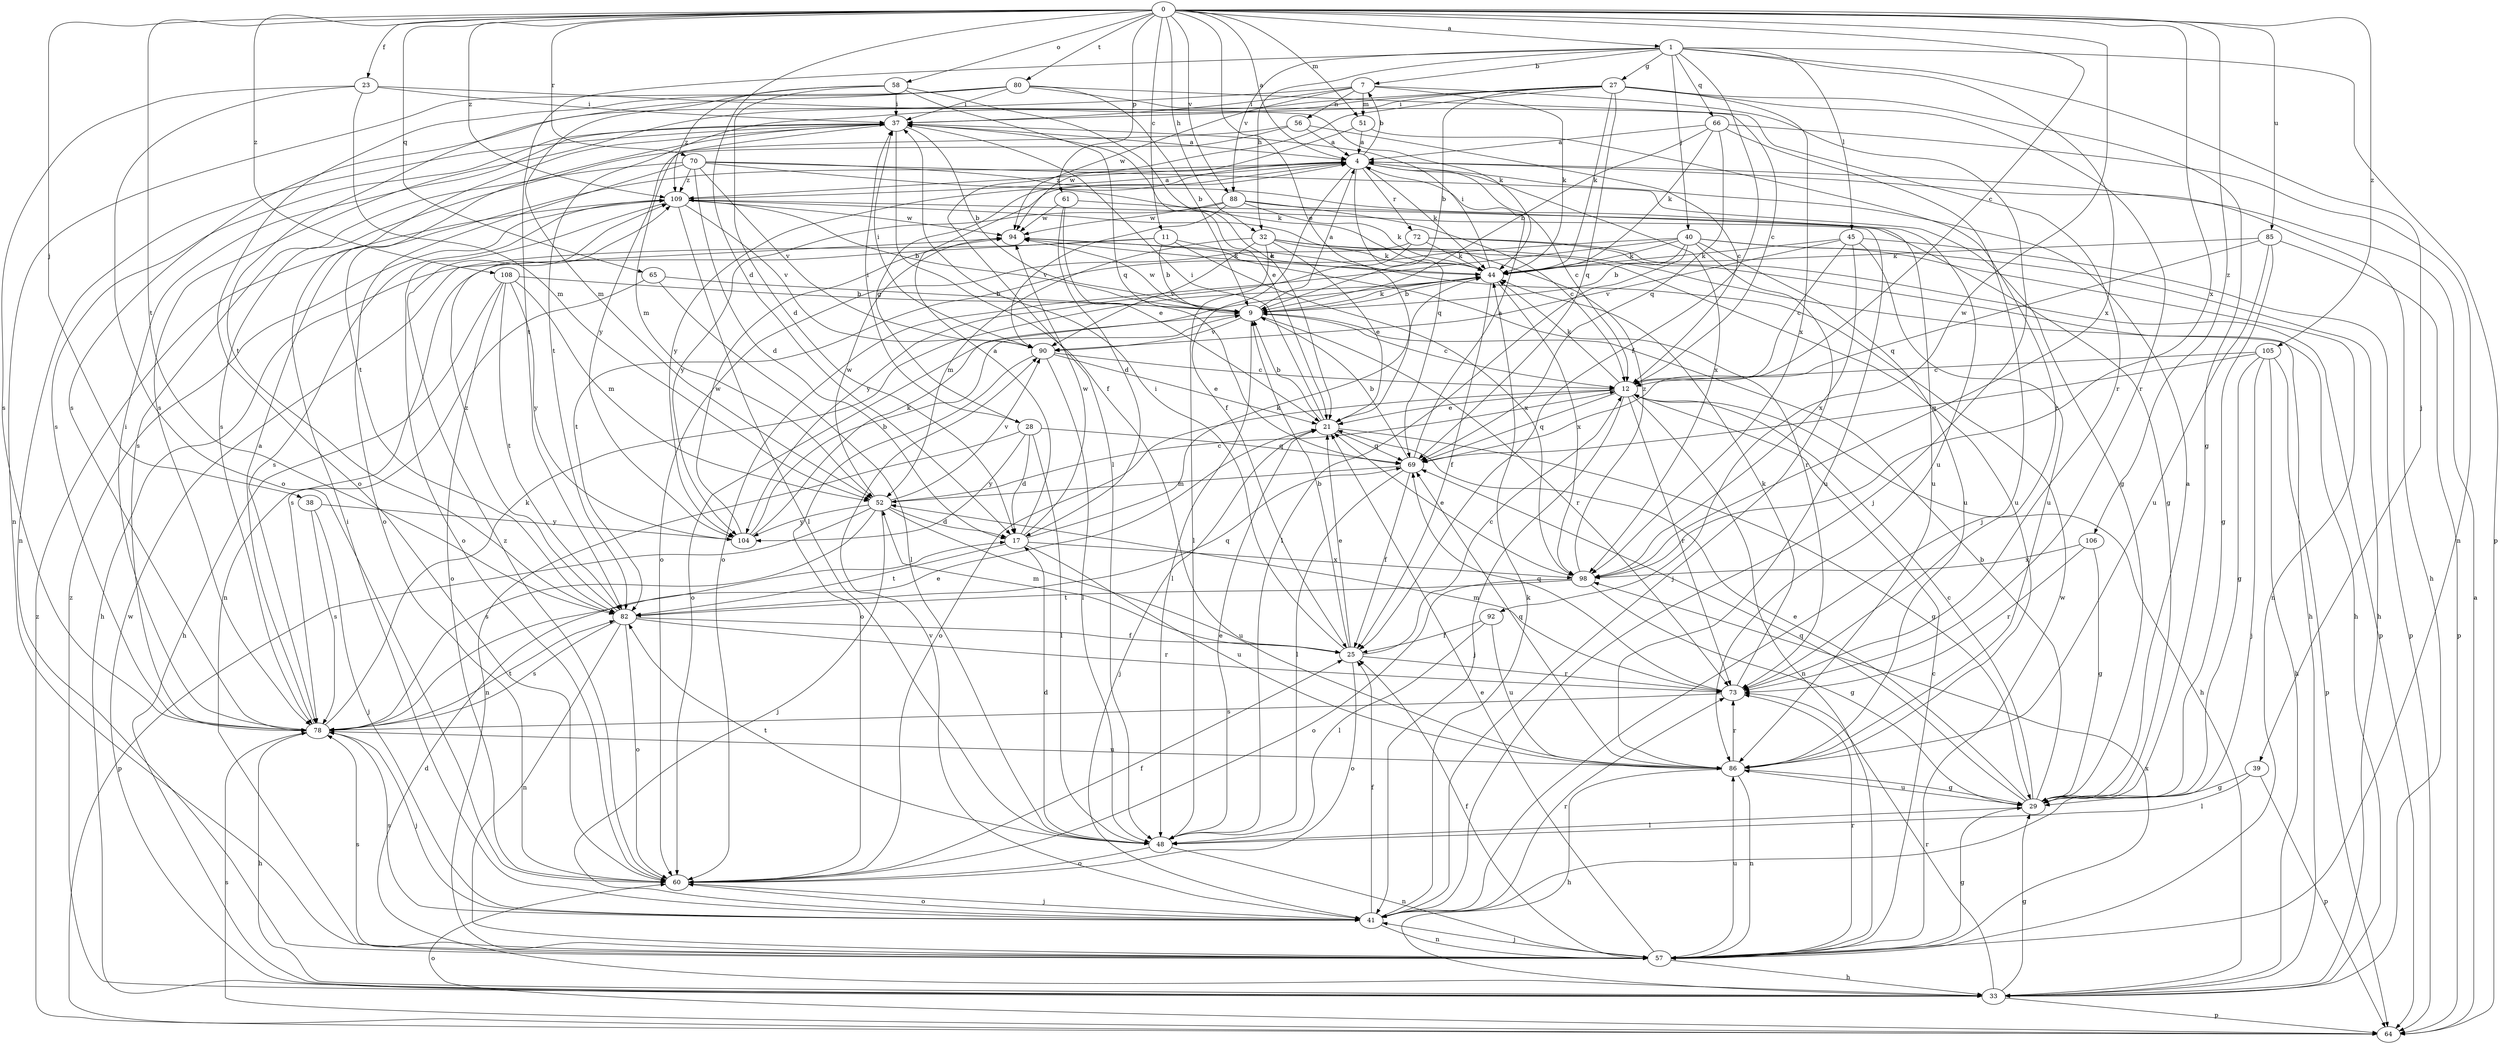 strict digraph  {
0;
1;
4;
7;
9;
11;
12;
17;
21;
23;
25;
27;
28;
29;
32;
33;
37;
38;
39;
40;
41;
44;
45;
48;
51;
52;
56;
57;
58;
60;
61;
64;
65;
66;
69;
70;
72;
73;
78;
80;
82;
85;
86;
88;
90;
92;
94;
98;
104;
105;
106;
108;
109;
0 -> 1  [label=a];
0 -> 4  [label=a];
0 -> 11  [label=c];
0 -> 12  [label=c];
0 -> 17  [label=d];
0 -> 21  [label=e];
0 -> 23  [label=f];
0 -> 32  [label=h];
0 -> 38  [label=j];
0 -> 51  [label=m];
0 -> 58  [label=o];
0 -> 61  [label=p];
0 -> 65  [label=q];
0 -> 70  [label=r];
0 -> 80  [label=t];
0 -> 82  [label=t];
0 -> 85  [label=u];
0 -> 88  [label=v];
0 -> 92  [label=w];
0 -> 98  [label=x];
0 -> 105  [label=z];
0 -> 106  [label=z];
0 -> 108  [label=z];
0 -> 109  [label=z];
1 -> 7  [label=b];
1 -> 25  [label=f];
1 -> 27  [label=g];
1 -> 32  [label=h];
1 -> 39  [label=j];
1 -> 40  [label=j];
1 -> 45  [label=l];
1 -> 64  [label=p];
1 -> 66  [label=q];
1 -> 82  [label=t];
1 -> 88  [label=v];
1 -> 98  [label=x];
4 -> 7  [label=b];
4 -> 12  [label=c];
4 -> 25  [label=f];
4 -> 28  [label=g];
4 -> 33  [label=h];
4 -> 44  [label=k];
4 -> 69  [label=q];
4 -> 72  [label=r];
4 -> 98  [label=x];
4 -> 104  [label=y];
4 -> 109  [label=z];
7 -> 37  [label=i];
7 -> 41  [label=j];
7 -> 44  [label=k];
7 -> 51  [label=m];
7 -> 56  [label=n];
7 -> 78  [label=s];
7 -> 94  [label=w];
9 -> 4  [label=a];
9 -> 12  [label=c];
9 -> 44  [label=k];
9 -> 48  [label=l];
9 -> 60  [label=o];
9 -> 73  [label=r];
9 -> 90  [label=v];
9 -> 94  [label=w];
11 -> 9  [label=b];
11 -> 33  [label=h];
11 -> 44  [label=k];
11 -> 57  [label=n];
11 -> 98  [label=x];
12 -> 21  [label=e];
12 -> 33  [label=h];
12 -> 41  [label=j];
12 -> 44  [label=k];
12 -> 57  [label=n];
12 -> 60  [label=o];
12 -> 69  [label=q];
12 -> 73  [label=r];
17 -> 4  [label=a];
17 -> 44  [label=k];
17 -> 82  [label=t];
17 -> 86  [label=u];
17 -> 94  [label=w];
17 -> 98  [label=x];
21 -> 9  [label=b];
21 -> 29  [label=g];
21 -> 37  [label=i];
21 -> 41  [label=j];
21 -> 69  [label=q];
23 -> 37  [label=i];
23 -> 44  [label=k];
23 -> 52  [label=m];
23 -> 60  [label=o];
23 -> 78  [label=s];
25 -> 9  [label=b];
25 -> 12  [label=c];
25 -> 21  [label=e];
25 -> 37  [label=i];
25 -> 52  [label=m];
25 -> 60  [label=o];
25 -> 73  [label=r];
27 -> 9  [label=b];
27 -> 29  [label=g];
27 -> 37  [label=i];
27 -> 44  [label=k];
27 -> 48  [label=l];
27 -> 69  [label=q];
27 -> 73  [label=r];
27 -> 78  [label=s];
27 -> 82  [label=t];
27 -> 98  [label=x];
28 -> 17  [label=d];
28 -> 37  [label=i];
28 -> 48  [label=l];
28 -> 57  [label=n];
28 -> 69  [label=q];
28 -> 104  [label=y];
29 -> 4  [label=a];
29 -> 9  [label=b];
29 -> 12  [label=c];
29 -> 21  [label=e];
29 -> 48  [label=l];
29 -> 69  [label=q];
29 -> 86  [label=u];
32 -> 21  [label=e];
32 -> 33  [label=h];
32 -> 44  [label=k];
32 -> 48  [label=l];
32 -> 52  [label=m];
32 -> 86  [label=u];
32 -> 90  [label=v];
33 -> 17  [label=d];
33 -> 29  [label=g];
33 -> 64  [label=p];
33 -> 73  [label=r];
33 -> 94  [label=w];
33 -> 109  [label=z];
37 -> 4  [label=a];
37 -> 9  [label=b];
37 -> 21  [label=e];
37 -> 25  [label=f];
37 -> 52  [label=m];
37 -> 57  [label=n];
37 -> 78  [label=s];
37 -> 82  [label=t];
38 -> 41  [label=j];
38 -> 78  [label=s];
38 -> 104  [label=y];
39 -> 29  [label=g];
39 -> 48  [label=l];
39 -> 64  [label=p];
40 -> 9  [label=b];
40 -> 33  [label=h];
40 -> 41  [label=j];
40 -> 44  [label=k];
40 -> 48  [label=l];
40 -> 57  [label=n];
40 -> 60  [label=o];
40 -> 82  [label=t];
40 -> 86  [label=u];
41 -> 25  [label=f];
41 -> 37  [label=i];
41 -> 44  [label=k];
41 -> 57  [label=n];
41 -> 60  [label=o];
41 -> 73  [label=r];
41 -> 78  [label=s];
41 -> 90  [label=v];
44 -> 9  [label=b];
44 -> 25  [label=f];
44 -> 37  [label=i];
44 -> 98  [label=x];
45 -> 12  [label=c];
45 -> 44  [label=k];
45 -> 64  [label=p];
45 -> 86  [label=u];
45 -> 90  [label=v];
45 -> 98  [label=x];
48 -> 17  [label=d];
48 -> 21  [label=e];
48 -> 57  [label=n];
48 -> 60  [label=o];
48 -> 82  [label=t];
51 -> 4  [label=a];
51 -> 73  [label=r];
51 -> 94  [label=w];
52 -> 12  [label=c];
52 -> 17  [label=d];
52 -> 41  [label=j];
52 -> 64  [label=p];
52 -> 78  [label=s];
52 -> 86  [label=u];
52 -> 90  [label=v];
52 -> 94  [label=w];
52 -> 104  [label=y];
56 -> 4  [label=a];
56 -> 12  [label=c];
56 -> 78  [label=s];
56 -> 104  [label=y];
57 -> 12  [label=c];
57 -> 21  [label=e];
57 -> 25  [label=f];
57 -> 29  [label=g];
57 -> 33  [label=h];
57 -> 41  [label=j];
57 -> 73  [label=r];
57 -> 78  [label=s];
57 -> 86  [label=u];
57 -> 94  [label=w];
57 -> 98  [label=x];
58 -> 17  [label=d];
58 -> 21  [label=e];
58 -> 37  [label=i];
58 -> 52  [label=m];
58 -> 69  [label=q];
58 -> 109  [label=z];
60 -> 25  [label=f];
60 -> 41  [label=j];
60 -> 109  [label=z];
61 -> 17  [label=d];
61 -> 21  [label=e];
61 -> 29  [label=g];
61 -> 94  [label=w];
64 -> 4  [label=a];
64 -> 60  [label=o];
64 -> 78  [label=s];
64 -> 109  [label=z];
65 -> 9  [label=b];
65 -> 48  [label=l];
65 -> 78  [label=s];
66 -> 4  [label=a];
66 -> 9  [label=b];
66 -> 41  [label=j];
66 -> 44  [label=k];
66 -> 57  [label=n];
66 -> 69  [label=q];
69 -> 4  [label=a];
69 -> 9  [label=b];
69 -> 25  [label=f];
69 -> 48  [label=l];
69 -> 52  [label=m];
70 -> 17  [label=d];
70 -> 29  [label=g];
70 -> 44  [label=k];
70 -> 60  [label=o];
70 -> 78  [label=s];
70 -> 86  [label=u];
70 -> 90  [label=v];
70 -> 109  [label=z];
72 -> 33  [label=h];
72 -> 44  [label=k];
72 -> 60  [label=o];
72 -> 64  [label=p];
72 -> 104  [label=y];
73 -> 44  [label=k];
73 -> 52  [label=m];
73 -> 69  [label=q];
73 -> 78  [label=s];
78 -> 4  [label=a];
78 -> 21  [label=e];
78 -> 33  [label=h];
78 -> 37  [label=i];
78 -> 41  [label=j];
78 -> 44  [label=k];
78 -> 82  [label=t];
78 -> 86  [label=u];
80 -> 9  [label=b];
80 -> 12  [label=c];
80 -> 37  [label=i];
80 -> 57  [label=n];
80 -> 60  [label=o];
80 -> 73  [label=r];
80 -> 82  [label=t];
82 -> 25  [label=f];
82 -> 57  [label=n];
82 -> 60  [label=o];
82 -> 69  [label=q];
82 -> 73  [label=r];
82 -> 78  [label=s];
82 -> 109  [label=z];
85 -> 29  [label=g];
85 -> 44  [label=k];
85 -> 64  [label=p];
85 -> 69  [label=q];
85 -> 86  [label=u];
86 -> 29  [label=g];
86 -> 33  [label=h];
86 -> 57  [label=n];
86 -> 69  [label=q];
86 -> 73  [label=r];
88 -> 12  [label=c];
88 -> 44  [label=k];
88 -> 86  [label=u];
88 -> 90  [label=v];
88 -> 94  [label=w];
88 -> 104  [label=y];
90 -> 12  [label=c];
90 -> 21  [label=e];
90 -> 37  [label=i];
90 -> 48  [label=l];
90 -> 60  [label=o];
92 -> 25  [label=f];
92 -> 48  [label=l];
92 -> 86  [label=u];
94 -> 44  [label=k];
94 -> 73  [label=r];
98 -> 21  [label=e];
98 -> 29  [label=g];
98 -> 60  [label=o];
98 -> 82  [label=t];
98 -> 109  [label=z];
104 -> 9  [label=b];
104 -> 44  [label=k];
104 -> 94  [label=w];
105 -> 12  [label=c];
105 -> 29  [label=g];
105 -> 33  [label=h];
105 -> 41  [label=j];
105 -> 64  [label=p];
105 -> 69  [label=q];
106 -> 29  [label=g];
106 -> 73  [label=r];
106 -> 98  [label=x];
108 -> 9  [label=b];
108 -> 33  [label=h];
108 -> 52  [label=m];
108 -> 60  [label=o];
108 -> 82  [label=t];
108 -> 104  [label=y];
109 -> 4  [label=a];
109 -> 9  [label=b];
109 -> 48  [label=l];
109 -> 60  [label=o];
109 -> 78  [label=s];
109 -> 86  [label=u];
109 -> 90  [label=v];
109 -> 94  [label=w];
}
